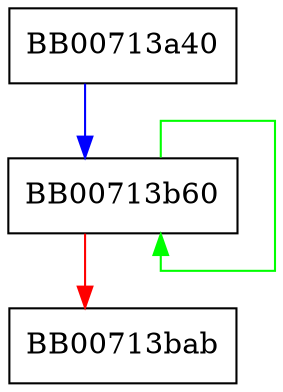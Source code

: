 digraph __ocb_encrypt6 {
  node [shape="box"];
  graph [splines=ortho];
  BB00713a40 -> BB00713b60 [color="blue"];
  BB00713b60 -> BB00713b60 [color="green"];
  BB00713b60 -> BB00713bab [color="red"];
}